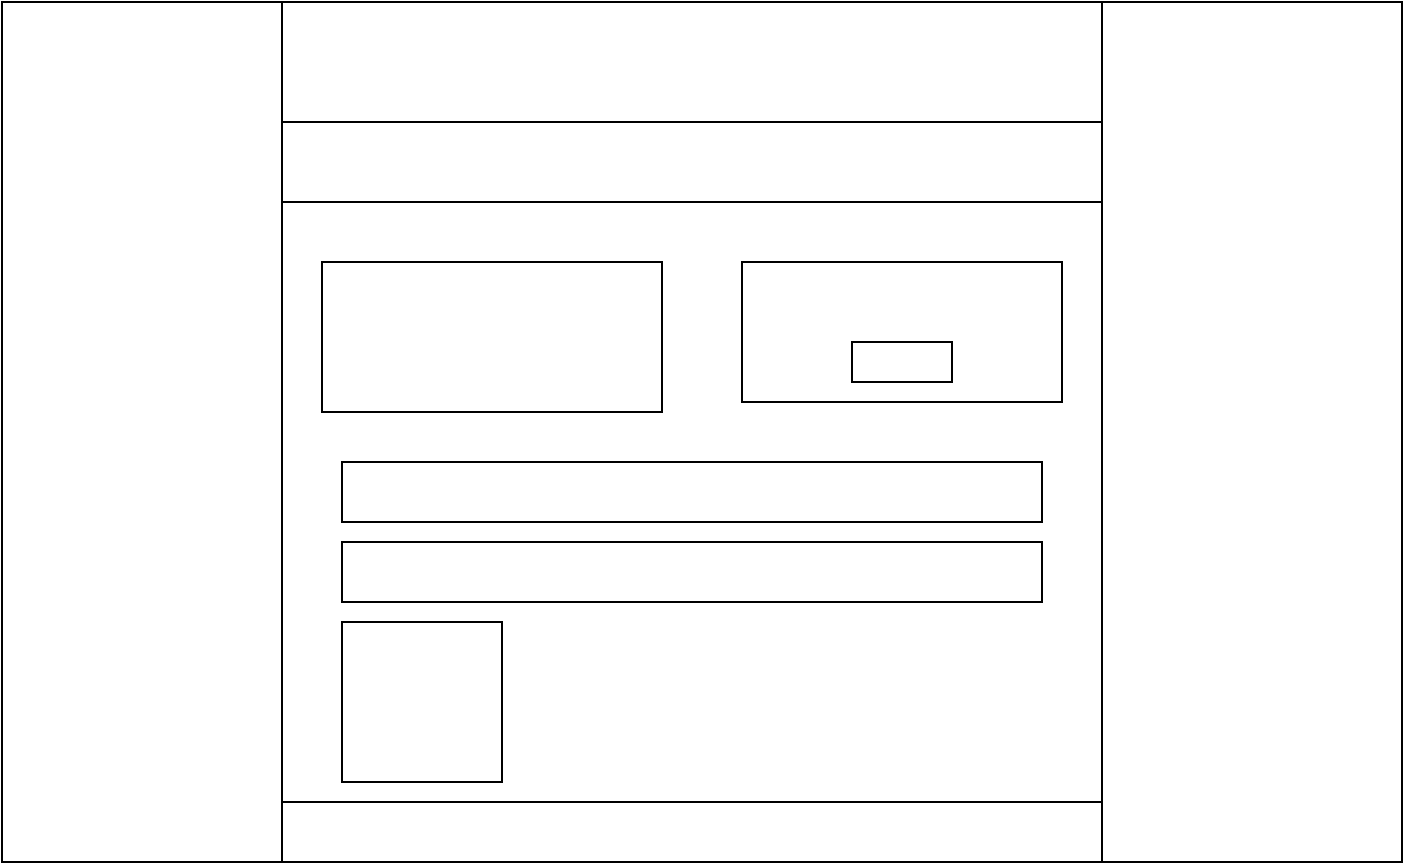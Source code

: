 <mxfile version="20.4.1" type="device"><diagram id="XkeZMsndRiiT1ENIEx49" name="Page-1"><mxGraphModel dx="1022" dy="475" grid="1" gridSize="10" guides="1" tooltips="1" connect="1" arrows="1" fold="1" page="1" pageScale="1" pageWidth="850" pageHeight="1100" math="0" shadow="0"><root><mxCell id="0"/><mxCell id="1" parent="0"/><mxCell id="Tyj1KVJKBTy6z3xCVX__-1" value="" style="rounded=0;whiteSpace=wrap;html=1;" vertex="1" parent="1"><mxGeometry x="30" y="30" width="700" height="430" as="geometry"/></mxCell><mxCell id="Tyj1KVJKBTy6z3xCVX__-2" value="" style="rounded=0;whiteSpace=wrap;html=1;" vertex="1" parent="1"><mxGeometry x="170" y="30" width="410" height="60" as="geometry"/></mxCell><mxCell id="Tyj1KVJKBTy6z3xCVX__-3" value="" style="rounded=0;whiteSpace=wrap;html=1;" vertex="1" parent="1"><mxGeometry x="170" y="90" width="410" height="40" as="geometry"/></mxCell><mxCell id="Tyj1KVJKBTy6z3xCVX__-4" value="" style="rounded=0;whiteSpace=wrap;html=1;" vertex="1" parent="1"><mxGeometry x="170" y="130" width="410" height="300" as="geometry"/></mxCell><mxCell id="Tyj1KVJKBTy6z3xCVX__-5" value="" style="rounded=0;whiteSpace=wrap;html=1;" vertex="1" parent="1"><mxGeometry x="170" y="430" width="410" height="30" as="geometry"/></mxCell><mxCell id="Tyj1KVJKBTy6z3xCVX__-6" value="" style="rounded=0;whiteSpace=wrap;html=1;" vertex="1" parent="1"><mxGeometry x="190" y="160" width="170" height="75" as="geometry"/></mxCell><mxCell id="Tyj1KVJKBTy6z3xCVX__-7" value="" style="rounded=0;whiteSpace=wrap;html=1;" vertex="1" parent="1"><mxGeometry x="400" y="160" width="160" height="70" as="geometry"/></mxCell><mxCell id="Tyj1KVJKBTy6z3xCVX__-8" value="" style="rounded=0;whiteSpace=wrap;html=1;" vertex="1" parent="1"><mxGeometry x="200" y="260" width="350" height="30" as="geometry"/></mxCell><mxCell id="Tyj1KVJKBTy6z3xCVX__-9" value="" style="rounded=0;whiteSpace=wrap;html=1;" vertex="1" parent="1"><mxGeometry x="200" y="300" width="350" height="30" as="geometry"/></mxCell><mxCell id="Tyj1KVJKBTy6z3xCVX__-10" value="" style="whiteSpace=wrap;html=1;aspect=fixed;" vertex="1" parent="1"><mxGeometry x="200" y="340" width="80" height="80" as="geometry"/></mxCell><mxCell id="Tyj1KVJKBTy6z3xCVX__-12" value="" style="rounded=0;whiteSpace=wrap;html=1;" vertex="1" parent="1"><mxGeometry x="455" y="200" width="50" height="20" as="geometry"/></mxCell></root></mxGraphModel></diagram></mxfile>